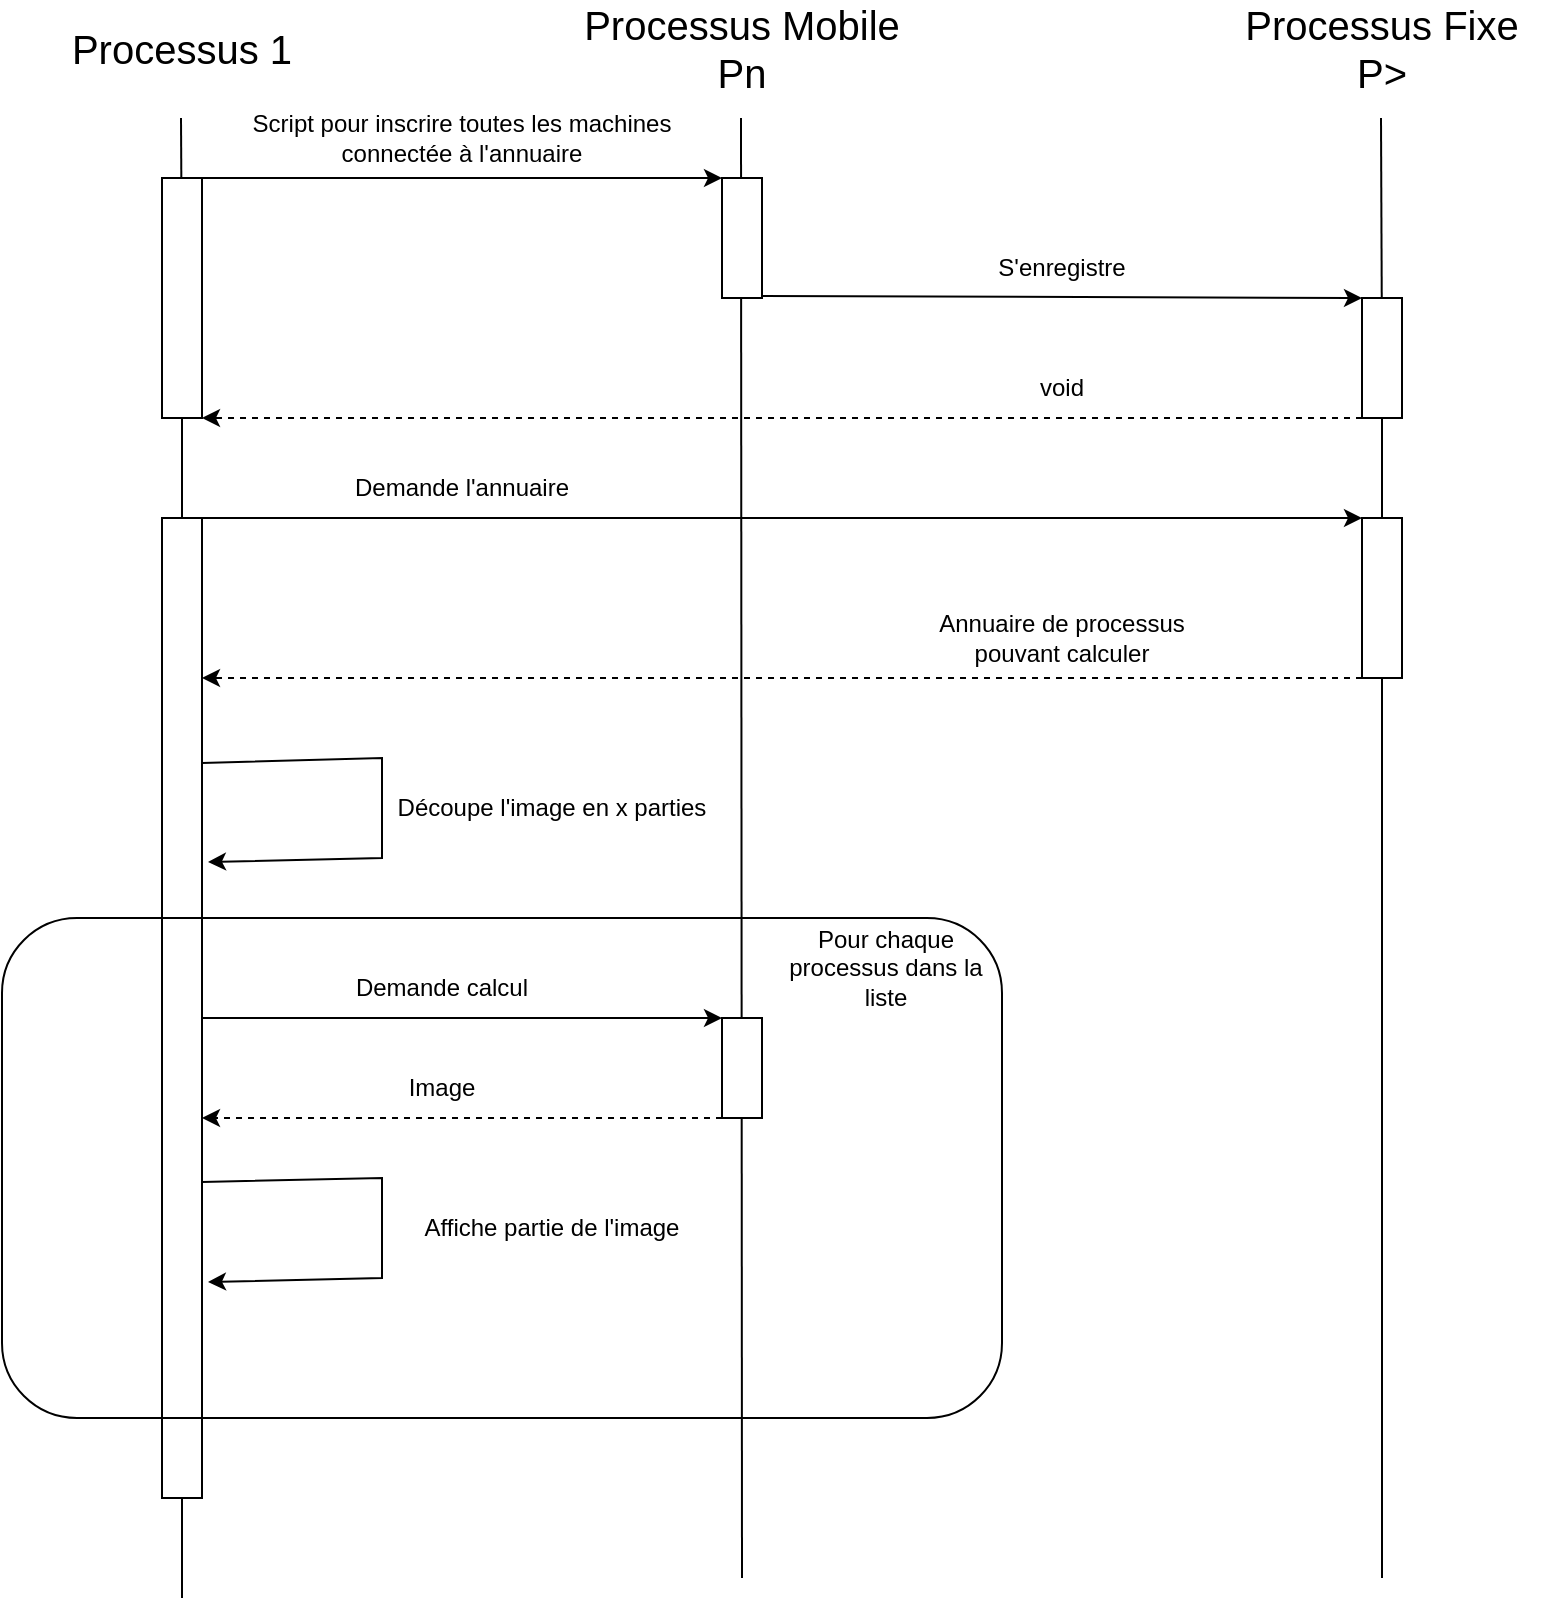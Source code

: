 <mxfile version="24.5.2" type="device">
  <diagram name="Page-1" id="OCAm6xF4lnvcV3fOPs_U">
    <mxGraphModel dx="2206" dy="1188" grid="1" gridSize="10" guides="1" tooltips="1" connect="1" arrows="1" fold="1" page="1" pageScale="1" pageWidth="827" pageHeight="1169" math="0" shadow="0">
      <root>
        <mxCell id="0" />
        <mxCell id="1" parent="0" />
        <mxCell id="lFJ4DN13Ct-qVnB9yUqz-1" value="&lt;div&gt;&lt;span style=&quot;font-size: 20px; background-color: initial;&quot;&gt;Processus Mobile&lt;/span&gt;&lt;/div&gt;&lt;div&gt;&lt;span style=&quot;font-size: 20px; background-color: initial;&quot;&gt;Pn&lt;/span&gt;&lt;br&gt;&lt;/div&gt;" style="text;html=1;align=center;verticalAlign=middle;whiteSpace=wrap;rounded=0;" vertex="1" parent="1">
          <mxGeometry x="310" y="40" width="180" height="30" as="geometry" />
        </mxCell>
        <mxCell id="lFJ4DN13Ct-qVnB9yUqz-3" value="&lt;div&gt;&lt;font style=&quot;font-size: 20px;&quot;&gt;Processus Fixe&lt;/font&gt;&lt;/div&gt;&lt;div&gt;&lt;font style=&quot;font-size: 20px;&quot;&gt;P&amp;gt;&lt;/font&gt;&lt;/div&gt;" style="text;html=1;align=center;verticalAlign=middle;whiteSpace=wrap;rounded=0;" vertex="1" parent="1">
          <mxGeometry x="640" y="40" width="160" height="30" as="geometry" />
        </mxCell>
        <mxCell id="lFJ4DN13Ct-qVnB9yUqz-5" value="" style="endArrow=none;html=1;rounded=0;" edge="1" parent="1">
          <mxGeometry width="50" height="50" relative="1" as="geometry">
            <mxPoint x="400" y="820" as="sourcePoint" />
            <mxPoint x="399.5" y="90" as="targetPoint" />
          </mxGeometry>
        </mxCell>
        <mxCell id="lFJ4DN13Ct-qVnB9yUqz-6" value="" style="endArrow=none;html=1;rounded=0;" edge="1" parent="1" source="lFJ4DN13Ct-qVnB9yUqz-12">
          <mxGeometry width="50" height="50" relative="1" as="geometry">
            <mxPoint x="719.5" y="680" as="sourcePoint" />
            <mxPoint x="719.5" y="90" as="targetPoint" />
          </mxGeometry>
        </mxCell>
        <mxCell id="lFJ4DN13Ct-qVnB9yUqz-7" value="&lt;div&gt;&lt;span style=&quot;font-size: 20px;&quot;&gt;Processus 1&lt;/span&gt;&lt;/div&gt;" style="text;html=1;align=center;verticalAlign=middle;whiteSpace=wrap;rounded=0;" vertex="1" parent="1">
          <mxGeometry x="30" y="40" width="180" height="30" as="geometry" />
        </mxCell>
        <mxCell id="lFJ4DN13Ct-qVnB9yUqz-8" value="" style="endArrow=none;html=1;rounded=0;" edge="1" parent="1" source="lFJ4DN13Ct-qVnB9yUqz-17">
          <mxGeometry width="50" height="50" relative="1" as="geometry">
            <mxPoint x="119.5" y="680" as="sourcePoint" />
            <mxPoint x="119.5" y="90" as="targetPoint" />
          </mxGeometry>
        </mxCell>
        <mxCell id="lFJ4DN13Ct-qVnB9yUqz-9" value="" style="endArrow=classic;html=1;rounded=0;entryX=0;entryY=0;entryDx=0;entryDy=0;exitX=1;exitY=0;exitDx=0;exitDy=0;" edge="1" parent="1" source="lFJ4DN13Ct-qVnB9yUqz-17" target="lFJ4DN13Ct-qVnB9yUqz-13">
          <mxGeometry width="50" height="50" relative="1" as="geometry">
            <mxPoint x="120" y="120" as="sourcePoint" />
            <mxPoint x="370" y="130" as="targetPoint" />
          </mxGeometry>
        </mxCell>
        <mxCell id="lFJ4DN13Ct-qVnB9yUqz-10" value="Script pour inscrire toutes les machines connectée à l&#39;annuaire" style="text;html=1;align=center;verticalAlign=middle;whiteSpace=wrap;rounded=0;" vertex="1" parent="1">
          <mxGeometry x="150" y="80" width="220" height="40" as="geometry" />
        </mxCell>
        <mxCell id="lFJ4DN13Ct-qVnB9yUqz-13" value="" style="rounded=0;whiteSpace=wrap;html=1;" vertex="1" parent="1">
          <mxGeometry x="390" y="120" width="20" height="60" as="geometry" />
        </mxCell>
        <mxCell id="lFJ4DN13Ct-qVnB9yUqz-14" value="" style="endArrow=none;html=1;rounded=0;" edge="1" parent="1" source="lFJ4DN13Ct-qVnB9yUqz-25" target="lFJ4DN13Ct-qVnB9yUqz-12">
          <mxGeometry width="50" height="50" relative="1" as="geometry">
            <mxPoint x="719.5" y="680" as="sourcePoint" />
            <mxPoint x="719.5" y="90" as="targetPoint" />
          </mxGeometry>
        </mxCell>
        <mxCell id="lFJ4DN13Ct-qVnB9yUqz-12" value="" style="rounded=0;whiteSpace=wrap;html=1;" vertex="1" parent="1">
          <mxGeometry x="710" y="180" width="20" height="60" as="geometry" />
        </mxCell>
        <mxCell id="lFJ4DN13Ct-qVnB9yUqz-15" value="" style="endArrow=classic;html=1;rounded=0;entryX=0;entryY=0;entryDx=0;entryDy=0;" edge="1" parent="1" target="lFJ4DN13Ct-qVnB9yUqz-12">
          <mxGeometry width="50" height="50" relative="1" as="geometry">
            <mxPoint x="410" y="179" as="sourcePoint" />
            <mxPoint x="680" y="179" as="targetPoint" />
          </mxGeometry>
        </mxCell>
        <mxCell id="lFJ4DN13Ct-qVnB9yUqz-16" value="S&#39;enregistre" style="text;html=1;align=center;verticalAlign=middle;whiteSpace=wrap;rounded=0;" vertex="1" parent="1">
          <mxGeometry x="450" y="150" width="220" height="30" as="geometry" />
        </mxCell>
        <mxCell id="lFJ4DN13Ct-qVnB9yUqz-18" value="" style="endArrow=none;html=1;rounded=0;" edge="1" parent="1" source="lFJ4DN13Ct-qVnB9yUqz-20" target="lFJ4DN13Ct-qVnB9yUqz-17">
          <mxGeometry width="50" height="50" relative="1" as="geometry">
            <mxPoint x="119.5" y="680" as="sourcePoint" />
            <mxPoint x="119.5" y="90" as="targetPoint" />
          </mxGeometry>
        </mxCell>
        <mxCell id="lFJ4DN13Ct-qVnB9yUqz-17" value="" style="rounded=0;whiteSpace=wrap;html=1;" vertex="1" parent="1">
          <mxGeometry x="110" y="120" width="20" height="120" as="geometry" />
        </mxCell>
        <mxCell id="lFJ4DN13Ct-qVnB9yUqz-21" value="" style="endArrow=none;html=1;rounded=0;" edge="1" parent="1" target="lFJ4DN13Ct-qVnB9yUqz-20">
          <mxGeometry width="50" height="50" relative="1" as="geometry">
            <mxPoint x="120" y="830" as="sourcePoint" />
            <mxPoint x="120" y="180" as="targetPoint" />
          </mxGeometry>
        </mxCell>
        <mxCell id="lFJ4DN13Ct-qVnB9yUqz-20" value="" style="rounded=0;whiteSpace=wrap;html=1;" vertex="1" parent="1">
          <mxGeometry x="110" y="290" width="20" height="490" as="geometry" />
        </mxCell>
        <mxCell id="lFJ4DN13Ct-qVnB9yUqz-22" value="" style="endArrow=classic;html=1;rounded=0;exitX=1;exitY=0;exitDx=0;exitDy=0;entryX=0;entryY=0;entryDx=0;entryDy=0;" edge="1" parent="1" source="lFJ4DN13Ct-qVnB9yUqz-20" target="lFJ4DN13Ct-qVnB9yUqz-25">
          <mxGeometry width="50" height="50" relative="1" as="geometry">
            <mxPoint x="140" y="300" as="sourcePoint" />
            <mxPoint x="700" y="290" as="targetPoint" />
          </mxGeometry>
        </mxCell>
        <mxCell id="lFJ4DN13Ct-qVnB9yUqz-23" value="" style="endArrow=classic;html=1;rounded=0;entryX=1;entryY=1;entryDx=0;entryDy=0;exitX=0;exitY=1;exitDx=0;exitDy=0;dashed=1;" edge="1" parent="1" source="lFJ4DN13Ct-qVnB9yUqz-12" target="lFJ4DN13Ct-qVnB9yUqz-17">
          <mxGeometry width="50" height="50" relative="1" as="geometry">
            <mxPoint x="420" y="189" as="sourcePoint" />
            <mxPoint x="720" y="190" as="targetPoint" />
          </mxGeometry>
        </mxCell>
        <mxCell id="lFJ4DN13Ct-qVnB9yUqz-24" value="void" style="text;html=1;align=center;verticalAlign=middle;whiteSpace=wrap;rounded=0;" vertex="1" parent="1">
          <mxGeometry x="530" y="210" width="60" height="30" as="geometry" />
        </mxCell>
        <mxCell id="lFJ4DN13Ct-qVnB9yUqz-26" value="" style="endArrow=none;html=1;rounded=0;" edge="1" parent="1" target="lFJ4DN13Ct-qVnB9yUqz-25">
          <mxGeometry width="50" height="50" relative="1" as="geometry">
            <mxPoint x="720" y="820" as="sourcePoint" />
            <mxPoint x="720" y="250" as="targetPoint" />
          </mxGeometry>
        </mxCell>
        <mxCell id="lFJ4DN13Ct-qVnB9yUqz-25" value="" style="rounded=0;whiteSpace=wrap;html=1;" vertex="1" parent="1">
          <mxGeometry x="710" y="290" width="20" height="80" as="geometry" />
        </mxCell>
        <mxCell id="lFJ4DN13Ct-qVnB9yUqz-27" value="" style="endArrow=classic;html=1;rounded=0;entryX=1;entryY=1;entryDx=0;entryDy=0;exitX=0;exitY=1;exitDx=0;exitDy=0;dashed=1;" edge="1" parent="1">
          <mxGeometry width="50" height="50" relative="1" as="geometry">
            <mxPoint x="710" y="370" as="sourcePoint" />
            <mxPoint x="130" y="370" as="targetPoint" />
          </mxGeometry>
        </mxCell>
        <mxCell id="lFJ4DN13Ct-qVnB9yUqz-28" value="Annuaire de processus pouvant calculer" style="text;html=1;align=center;verticalAlign=middle;whiteSpace=wrap;rounded=0;" vertex="1" parent="1">
          <mxGeometry x="490" y="330" width="140" height="40" as="geometry" />
        </mxCell>
        <mxCell id="lFJ4DN13Ct-qVnB9yUqz-29" value="Demande l&#39;annuaire" style="text;html=1;align=center;verticalAlign=middle;whiteSpace=wrap;rounded=0;" vertex="1" parent="1">
          <mxGeometry x="150" y="260" width="220" height="30" as="geometry" />
        </mxCell>
        <mxCell id="lFJ4DN13Ct-qVnB9yUqz-30" value="" style="rounded=1;whiteSpace=wrap;html=1;gradientColor=none;fillColor=none;" vertex="1" parent="1">
          <mxGeometry x="30" y="490" width="500" height="250" as="geometry" />
        </mxCell>
        <mxCell id="lFJ4DN13Ct-qVnB9yUqz-31" value="Pour chaque processus dans la liste" style="text;html=1;align=center;verticalAlign=middle;whiteSpace=wrap;rounded=0;" vertex="1" parent="1">
          <mxGeometry x="414" y="500" width="116" height="30" as="geometry" />
        </mxCell>
        <mxCell id="lFJ4DN13Ct-qVnB9yUqz-32" value="" style="rounded=0;whiteSpace=wrap;html=1;" vertex="1" parent="1">
          <mxGeometry x="390" y="540" width="20" height="50" as="geometry" />
        </mxCell>
        <mxCell id="lFJ4DN13Ct-qVnB9yUqz-33" value="" style="endArrow=classic;html=1;rounded=0;exitX=1;exitY=0;exitDx=0;exitDy=0;entryX=0;entryY=0;entryDx=0;entryDy=0;" edge="1" parent="1" target="lFJ4DN13Ct-qVnB9yUqz-32">
          <mxGeometry width="50" height="50" relative="1" as="geometry">
            <mxPoint x="130" y="540" as="sourcePoint" />
            <mxPoint x="710" y="540" as="targetPoint" />
          </mxGeometry>
        </mxCell>
        <mxCell id="lFJ4DN13Ct-qVnB9yUqz-35" value="Demande calcul" style="text;html=1;align=center;verticalAlign=middle;whiteSpace=wrap;rounded=0;" vertex="1" parent="1">
          <mxGeometry x="140" y="510" width="220" height="30" as="geometry" />
        </mxCell>
        <mxCell id="lFJ4DN13Ct-qVnB9yUqz-40" value="" style="endArrow=classic;html=1;rounded=0;exitX=1;exitY=0.25;exitDx=0;exitDy=0;entryX=1.15;entryY=0.351;entryDx=0;entryDy=0;entryPerimeter=0;" edge="1" parent="1" source="lFJ4DN13Ct-qVnB9yUqz-20" target="lFJ4DN13Ct-qVnB9yUqz-20">
          <mxGeometry width="50" height="50" relative="1" as="geometry">
            <mxPoint x="190" y="430" as="sourcePoint" />
            <mxPoint x="240" y="480" as="targetPoint" />
            <Array as="points">
              <mxPoint x="220" y="410" />
              <mxPoint x="220" y="460" />
            </Array>
          </mxGeometry>
        </mxCell>
        <mxCell id="lFJ4DN13Ct-qVnB9yUqz-41" value="Découpe l&#39;image en x parties" style="text;html=1;align=center;verticalAlign=middle;whiteSpace=wrap;rounded=0;" vertex="1" parent="1">
          <mxGeometry x="220" y="420" width="170" height="30" as="geometry" />
        </mxCell>
        <mxCell id="lFJ4DN13Ct-qVnB9yUqz-42" value="" style="endArrow=classic;html=1;rounded=0;entryX=0.2;entryY=0.4;entryDx=0;entryDy=0;exitX=0;exitY=1;exitDx=0;exitDy=0;dashed=1;entryPerimeter=0;" edge="1" parent="1" source="lFJ4DN13Ct-qVnB9yUqz-32" target="lFJ4DN13Ct-qVnB9yUqz-30">
          <mxGeometry width="50" height="50" relative="1" as="geometry">
            <mxPoint x="720" y="380" as="sourcePoint" />
            <mxPoint x="140" y="380" as="targetPoint" />
          </mxGeometry>
        </mxCell>
        <mxCell id="lFJ4DN13Ct-qVnB9yUqz-43" value="Image" style="text;html=1;align=center;verticalAlign=middle;whiteSpace=wrap;rounded=0;" vertex="1" parent="1">
          <mxGeometry x="180" y="560" width="140" height="30" as="geometry" />
        </mxCell>
        <mxCell id="lFJ4DN13Ct-qVnB9yUqz-44" value="" style="endArrow=classic;html=1;rounded=0;exitX=1;exitY=0.25;exitDx=0;exitDy=0;entryX=1.15;entryY=0.351;entryDx=0;entryDy=0;entryPerimeter=0;" edge="1" parent="1">
          <mxGeometry width="50" height="50" relative="1" as="geometry">
            <mxPoint x="130" y="622" as="sourcePoint" />
            <mxPoint x="133" y="672" as="targetPoint" />
            <Array as="points">
              <mxPoint x="220" y="620" />
              <mxPoint x="220" y="670" />
            </Array>
          </mxGeometry>
        </mxCell>
        <mxCell id="lFJ4DN13Ct-qVnB9yUqz-45" value="Affiche partie de l&#39;image" style="text;html=1;align=center;verticalAlign=middle;whiteSpace=wrap;rounded=0;" vertex="1" parent="1">
          <mxGeometry x="220" y="630" width="170" height="30" as="geometry" />
        </mxCell>
      </root>
    </mxGraphModel>
  </diagram>
</mxfile>

